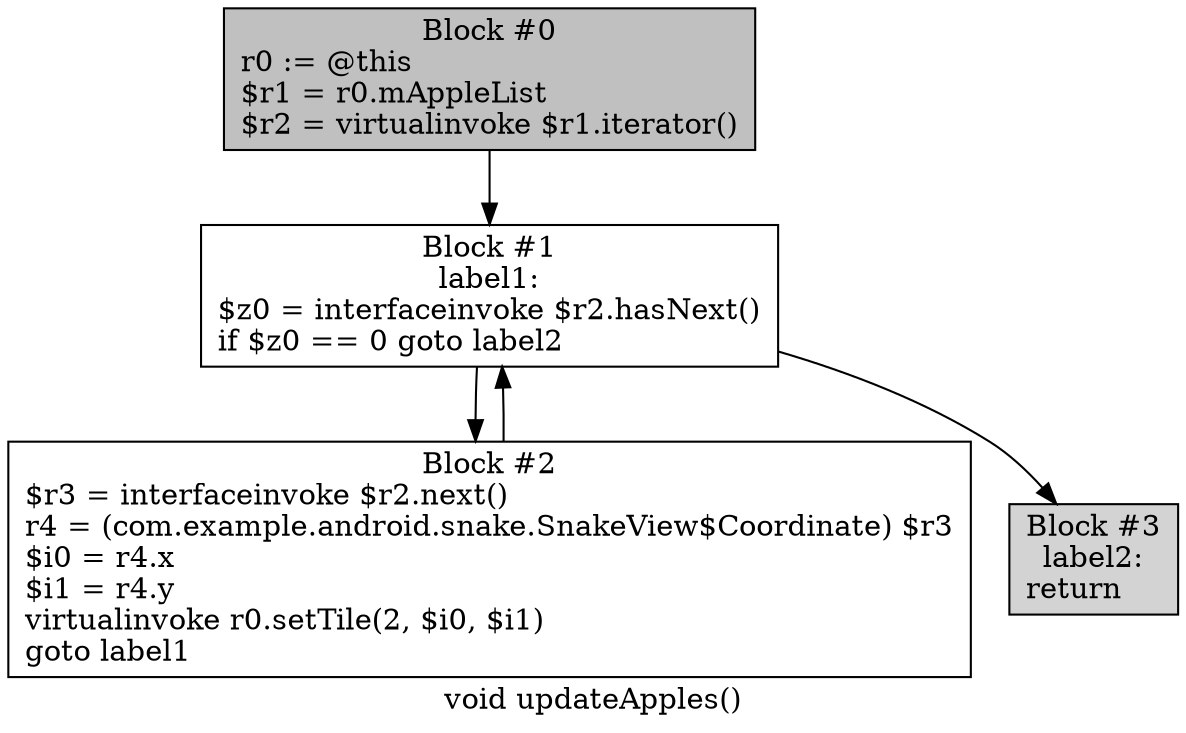 digraph "void updateApples()" {
    label = "void updateApples()";
    node [shape = box];
    "0" [style = filled,fillcolor = gray,label = "Block #0\nr0 := @this\l$r1 = r0.mAppleList\l$r2 = virtualinvoke $r1.iterator()\l",];
    "1" [label = "Block #1\nlabel1:\n$z0 = interfaceinvoke $r2.hasNext()\lif $z0 == 0 goto label2\l",];
    "0" -> "1";
    "2" [label = "Block #2\n$r3 = interfaceinvoke $r2.next()\lr4 = (com.example.android.snake.SnakeView$Coordinate) $r3\l$i0 = r4.x\l$i1 = r4.y\lvirtualinvoke r0.setTile(2, $i0, $i1)\lgoto label1\l",];
    "1" -> "2";
    "3" [style = filled,fillcolor = lightgray,label = "Block #3\nlabel2:\nreturn\l",];
    "1" -> "3";
    "2" -> "1";
}
